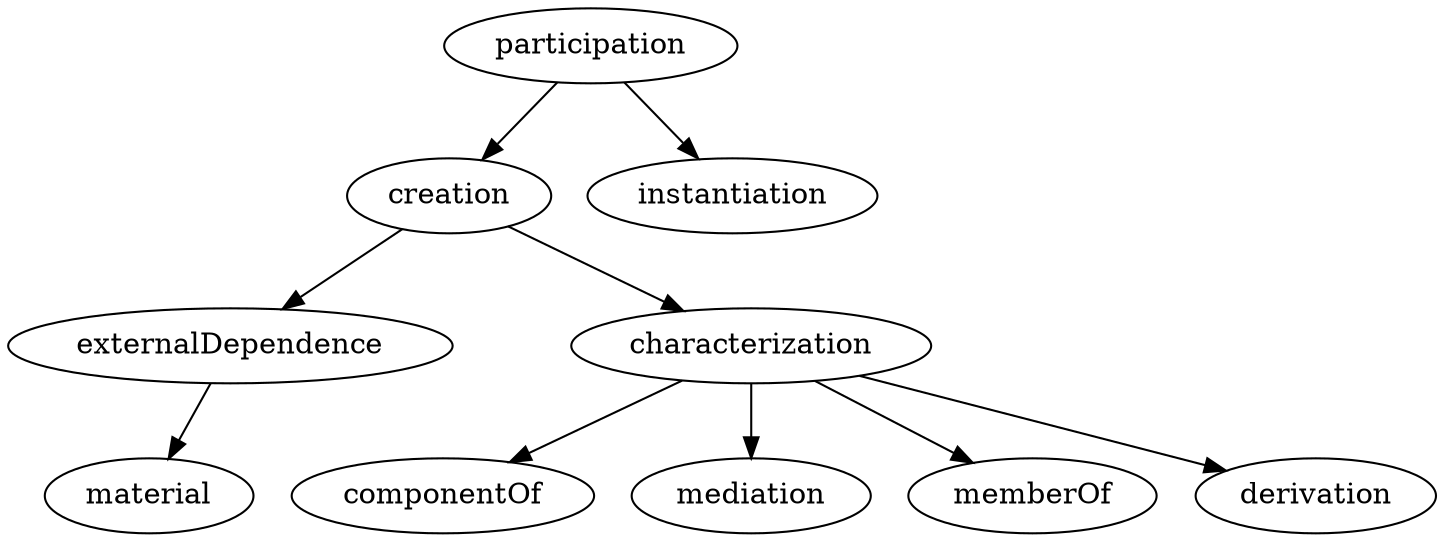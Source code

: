 strict digraph  {
participation;
creation;
instantiation;
externalDependence;
characterization;
material;
componentOf;
mediation;
memberOf;
derivation;
participation -> creation;
participation -> instantiation;
creation -> externalDependence;
creation -> characterization;
externalDependence -> material;
characterization -> componentOf;
characterization -> mediation;
characterization -> memberOf;
characterization -> derivation;
}
